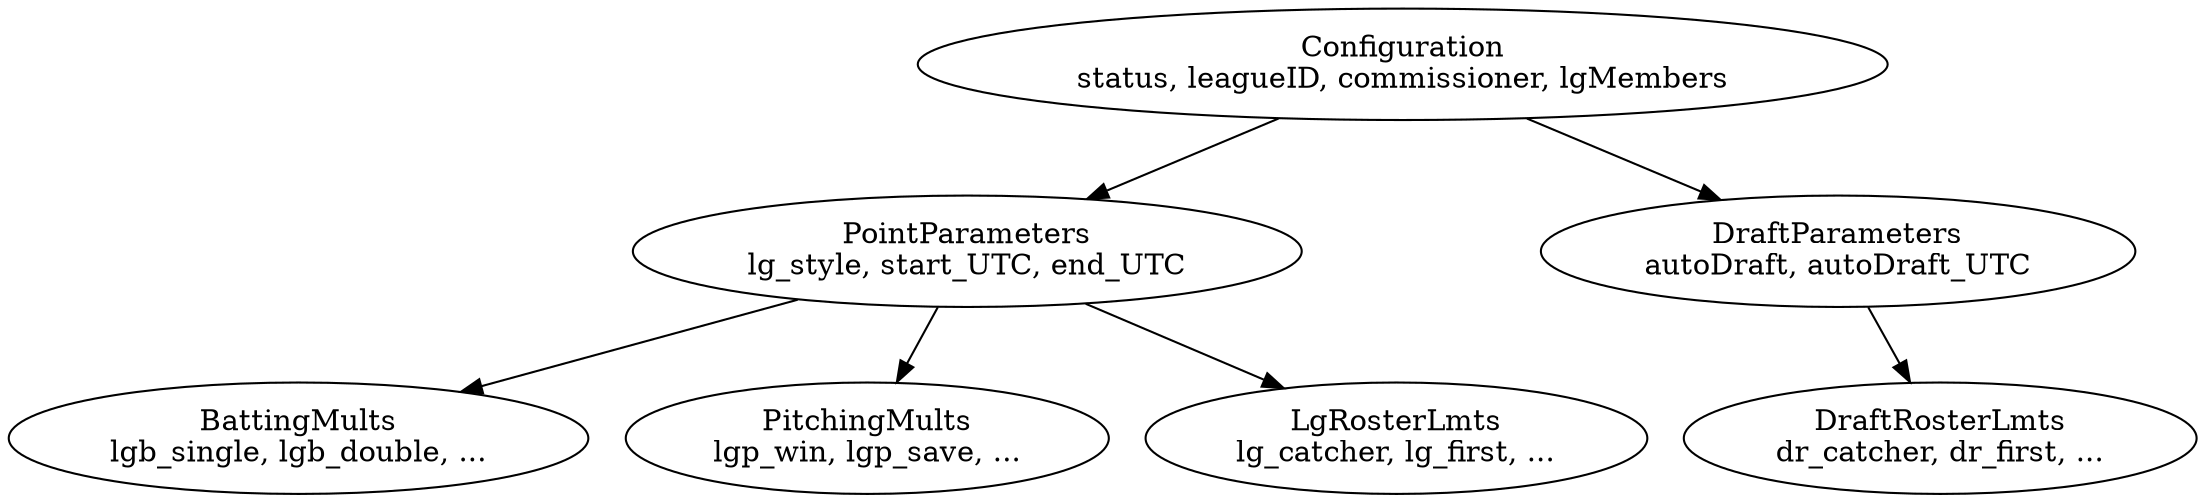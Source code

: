 digraph ConfigurationGraph {
    Configuration [label="Configuration\nstatus, leagueID, commissioner, lgMembers"];
    PointParameters [label="PointParameters\nlg_style, start_UTC, end_UTC"];
    BattingMults [label="BattingMults\nlgb_single, lgb_double, ..."];
    PitchingMults [label="PitchingMults\nlgp_win, lgp_save, ..."];
    LgRosterLmts [label="LgRosterLmts\nlg_catcher, lg_first, ..."];
    DraftParameters [label="DraftParameters\nautoDraft, autoDraft_UTC"];
    DraftRosterLmts [label="DraftRosterLmts\ndr_catcher, dr_first, ..."];
    Configuration -> PointParameters;
    Configuration -> DraftParameters;
    PointParameters -> BattingMults;
    PointParameters -> PitchingMults;
    PointParameters -> LgRosterLmts;
    DraftParameters -> DraftRosterLmts;
}
